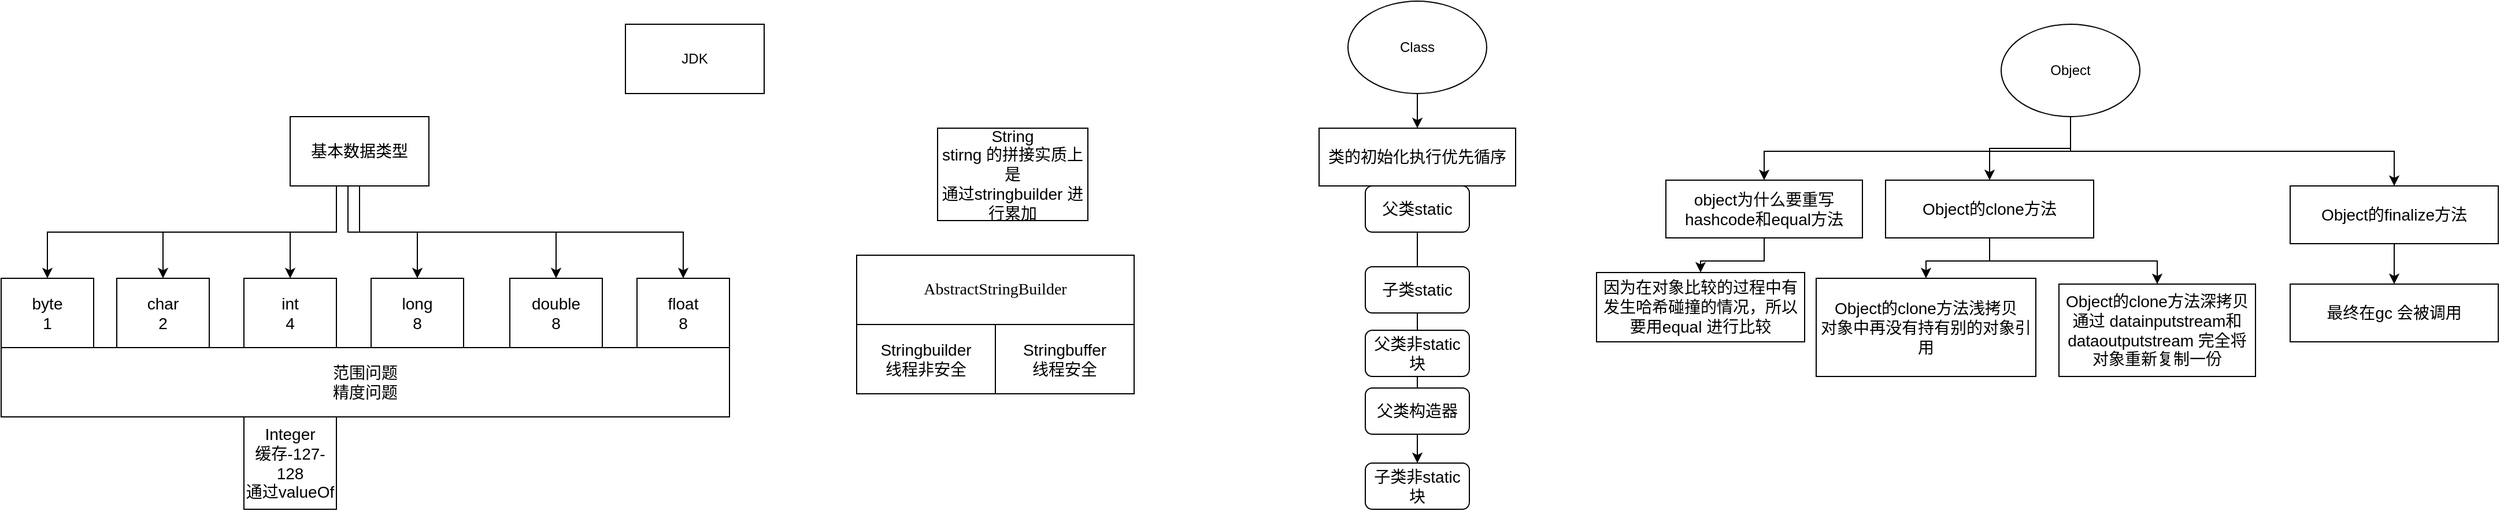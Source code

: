 <mxfile version="12.9.11" type="device"><diagram id="PPKYzkFbiY4WizCpd9hP" name="第 1 页"><mxGraphModel dx="1709" dy="806" grid="1" gridSize="10" guides="1" tooltips="1" connect="1" arrows="1" fold="1" page="1" pageScale="1" pageWidth="827" pageHeight="1169" math="0" shadow="0"><root><mxCell id="0"/><mxCell id="1" parent="0"/><mxCell id="_usr-hv8hdNdT_GW_3oA-1" value="JDK" style="rounded=0;whiteSpace=wrap;html=1;" vertex="1" parent="1"><mxGeometry x="500" y="20" width="120" height="60" as="geometry"/></mxCell><mxCell id="_usr-hv8hdNdT_GW_3oA-4" value="" style="edgeStyle=orthogonalEdgeStyle;rounded=0;orthogonalLoop=1;jettySize=auto;html=1;fontSize=14;" edge="1" parent="1" source="_usr-hv8hdNdT_GW_3oA-2" target="_usr-hv8hdNdT_GW_3oA-3"><mxGeometry relative="1" as="geometry"><Array as="points"><mxPoint x="250" y="200"/><mxPoint y="200"/></Array></mxGeometry></mxCell><mxCell id="_usr-hv8hdNdT_GW_3oA-12" style="edgeStyle=orthogonalEdgeStyle;rounded=0;orthogonalLoop=1;jettySize=auto;html=1;fontSize=14;" edge="1" parent="1" source="_usr-hv8hdNdT_GW_3oA-2" target="_usr-hv8hdNdT_GW_3oA-5"><mxGeometry relative="1" as="geometry"><Array as="points"><mxPoint x="250" y="200"/><mxPoint x="100" y="200"/></Array></mxGeometry></mxCell><mxCell id="_usr-hv8hdNdT_GW_3oA-13" style="edgeStyle=orthogonalEdgeStyle;rounded=0;orthogonalLoop=1;jettySize=auto;html=1;entryX=0.5;entryY=0;entryDx=0;entryDy=0;fontSize=14;" edge="1" parent="1" source="_usr-hv8hdNdT_GW_3oA-2" target="_usr-hv8hdNdT_GW_3oA-8"><mxGeometry relative="1" as="geometry"><Array as="points"><mxPoint x="250" y="200"/><mxPoint x="210" y="200"/></Array></mxGeometry></mxCell><mxCell id="_usr-hv8hdNdT_GW_3oA-14" style="edgeStyle=orthogonalEdgeStyle;rounded=0;orthogonalLoop=1;jettySize=auto;html=1;fontSize=14;" edge="1" parent="1" source="_usr-hv8hdNdT_GW_3oA-2" target="_usr-hv8hdNdT_GW_3oA-7"><mxGeometry relative="1" as="geometry"/></mxCell><mxCell id="_usr-hv8hdNdT_GW_3oA-15" style="edgeStyle=orthogonalEdgeStyle;rounded=0;orthogonalLoop=1;jettySize=auto;html=1;fontSize=14;" edge="1" parent="1" source="_usr-hv8hdNdT_GW_3oA-2" target="_usr-hv8hdNdT_GW_3oA-9"><mxGeometry relative="1" as="geometry"><Array as="points"><mxPoint x="260" y="200"/><mxPoint x="440" y="200"/></Array></mxGeometry></mxCell><mxCell id="_usr-hv8hdNdT_GW_3oA-16" style="edgeStyle=orthogonalEdgeStyle;rounded=0;orthogonalLoop=1;jettySize=auto;html=1;entryX=0.5;entryY=0;entryDx=0;entryDy=0;fontSize=14;" edge="1" parent="1" source="_usr-hv8hdNdT_GW_3oA-2" target="_usr-hv8hdNdT_GW_3oA-6"><mxGeometry relative="1" as="geometry"><Array as="points"><mxPoint x="260" y="200"/><mxPoint x="550" y="200"/></Array></mxGeometry></mxCell><mxCell id="_usr-hv8hdNdT_GW_3oA-2" value="基本数据类型" style="rounded=0;whiteSpace=wrap;html=1;fontSize=14;" vertex="1" parent="1"><mxGeometry x="210" y="100" width="120" height="60" as="geometry"/></mxCell><mxCell id="_usr-hv8hdNdT_GW_3oA-3" value="byte&lt;br style=&quot;font-size: 14px;&quot;&gt;1" style="rounded=0;whiteSpace=wrap;html=1;fontSize=14;" vertex="1" parent="1"><mxGeometry x="-40" y="240" width="80" height="60" as="geometry"/></mxCell><mxCell id="_usr-hv8hdNdT_GW_3oA-5" value="char&lt;br style=&quot;font-size: 14px;&quot;&gt;2" style="rounded=0;whiteSpace=wrap;html=1;fontSize=14;" vertex="1" parent="1"><mxGeometry x="60" y="240" width="80" height="60" as="geometry"/></mxCell><mxCell id="_usr-hv8hdNdT_GW_3oA-6" value="float&lt;br style=&quot;font-size: 14px;&quot;&gt;8" style="rounded=0;whiteSpace=wrap;html=1;fontSize=14;" vertex="1" parent="1"><mxGeometry x="510" y="240" width="80" height="60" as="geometry"/></mxCell><mxCell id="_usr-hv8hdNdT_GW_3oA-7" value="long&lt;br style=&quot;font-size: 14px;&quot;&gt;8" style="rounded=0;whiteSpace=wrap;html=1;fontSize=14;" vertex="1" parent="1"><mxGeometry x="280" y="240" width="80" height="60" as="geometry"/></mxCell><mxCell id="_usr-hv8hdNdT_GW_3oA-8" value="int&lt;br style=&quot;font-size: 14px;&quot;&gt;4" style="rounded=0;whiteSpace=wrap;html=1;fontSize=14;" vertex="1" parent="1"><mxGeometry x="170" y="240" width="80" height="60" as="geometry"/></mxCell><mxCell id="_usr-hv8hdNdT_GW_3oA-9" value="double&lt;br style=&quot;font-size: 14px;&quot;&gt;8" style="rounded=0;whiteSpace=wrap;html=1;fontSize=14;" vertex="1" parent="1"><mxGeometry x="400" y="240" width="80" height="60" as="geometry"/></mxCell><mxCell id="_usr-hv8hdNdT_GW_3oA-44" value="范围问题&lt;br style=&quot;font-size: 14px;&quot;&gt;精度问题" style="rounded=0;whiteSpace=wrap;html=1;fontSize=14;" vertex="1" parent="1"><mxGeometry x="-40" y="300" width="630" height="60" as="geometry"/></mxCell><mxCell id="_usr-hv8hdNdT_GW_3oA-45" value="String&lt;br style=&quot;font-size: 14px;&quot;&gt;stirng 的拼接实质上是&lt;br style=&quot;font-size: 14px;&quot;&gt;通过stringbuilder 进行累加" style="rounded=0;whiteSpace=wrap;html=1;fontSize=14;" vertex="1" parent="1"><mxGeometry x="770" y="110" width="130" height="80" as="geometry"/></mxCell><mxCell id="_usr-hv8hdNdT_GW_3oA-47" value="Stringbuilder&lt;br style=&quot;font-size: 14px;&quot;&gt;线程非安全" style="rounded=0;whiteSpace=wrap;html=1;fontSize=14;" vertex="1" parent="1"><mxGeometry x="700" y="280" width="120" height="60" as="geometry"/></mxCell><mxCell id="_usr-hv8hdNdT_GW_3oA-48" value="Stringbuffer&lt;br style=&quot;font-size: 14px;&quot;&gt;线程安全" style="rounded=0;whiteSpace=wrap;html=1;fontSize=14;" vertex="1" parent="1"><mxGeometry x="820" y="280" width="120" height="60" as="geometry"/></mxCell><mxCell id="_usr-hv8hdNdT_GW_3oA-51" value="&lt;pre style=&quot;font-family: consolas; font-size: 14px;&quot;&gt;AbstractStringBuilder&lt;/pre&gt;" style="rounded=0;whiteSpace=wrap;html=1;fontSize=14;" vertex="1" parent="1"><mxGeometry x="700" y="220" width="240" height="60" as="geometry"/></mxCell><mxCell id="_usr-hv8hdNdT_GW_3oA-52" value="类的初始化执行优先循序" style="rounded=0;whiteSpace=wrap;html=1;fontSize=14;" vertex="1" parent="1"><mxGeometry x="1100" y="110" width="170" height="50" as="geometry"/></mxCell><mxCell id="_usr-hv8hdNdT_GW_3oA-66" style="edgeStyle=orthogonalEdgeStyle;rounded=0;orthogonalLoop=1;jettySize=auto;html=1;fontSize=14;" edge="1" parent="1" source="_usr-hv8hdNdT_GW_3oA-55" target="_usr-hv8hdNdT_GW_3oA-60"><mxGeometry relative="1" as="geometry"/></mxCell><mxCell id="_usr-hv8hdNdT_GW_3oA-55" value="父类static" style="rounded=1;whiteSpace=wrap;html=1;fontSize=14;" vertex="1" parent="1"><mxGeometry x="1140" y="160" width="90" height="40" as="geometry"/></mxCell><mxCell id="_usr-hv8hdNdT_GW_3oA-58" value="父类非static块" style="rounded=1;whiteSpace=wrap;html=1;fontSize=14;" vertex="1" parent="1"><mxGeometry x="1140" y="285" width="90" height="40" as="geometry"/></mxCell><mxCell id="_usr-hv8hdNdT_GW_3oA-59" value="父类构造器" style="rounded=1;whiteSpace=wrap;html=1;fontSize=14;" vertex="1" parent="1"><mxGeometry x="1140" y="335" width="90" height="40" as="geometry"/></mxCell><mxCell id="_usr-hv8hdNdT_GW_3oA-60" value="子类非static 块" style="rounded=1;whiteSpace=wrap;html=1;fontSize=14;" vertex="1" parent="1"><mxGeometry x="1140" y="400" width="90" height="40" as="geometry"/></mxCell><mxCell id="_usr-hv8hdNdT_GW_3oA-54" value="子类static" style="rounded=1;whiteSpace=wrap;html=1;fontSize=14;" vertex="1" parent="1"><mxGeometry x="1140" y="230" width="90" height="40" as="geometry"/></mxCell><mxCell id="_usr-hv8hdNdT_GW_3oA-67" value="Integer&lt;br style=&quot;font-size: 14px;&quot;&gt;缓存-127-128&lt;br style=&quot;font-size: 14px;&quot;&gt;通过valueOf" style="rounded=0;whiteSpace=wrap;html=1;fontSize=14;" vertex="1" parent="1"><mxGeometry x="170" y="360" width="80" height="80" as="geometry"/></mxCell><mxCell id="_usr-hv8hdNdT_GW_3oA-70" value="" style="edgeStyle=orthogonalEdgeStyle;rounded=0;orthogonalLoop=1;jettySize=auto;html=1;fontSize=14;" edge="1" parent="1" source="_usr-hv8hdNdT_GW_3oA-68" target="_usr-hv8hdNdT_GW_3oA-69"><mxGeometry relative="1" as="geometry"/></mxCell><mxCell id="_usr-hv8hdNdT_GW_3oA-68" value="object为什么要重写hashcode和equal方法" style="rounded=0;whiteSpace=wrap;html=1;fontSize=14;" vertex="1" parent="1"><mxGeometry x="1400" y="155" width="170" height="50" as="geometry"/></mxCell><mxCell id="_usr-hv8hdNdT_GW_3oA-69" value="因为在对象比较的过程中有发生哈希碰撞的情况，所以要用equal 进行比较" style="rounded=0;whiteSpace=wrap;html=1;fontSize=14;" vertex="1" parent="1"><mxGeometry x="1340" y="235" width="180" height="60" as="geometry"/></mxCell><mxCell id="_usr-hv8hdNdT_GW_3oA-74" style="edgeStyle=orthogonalEdgeStyle;rounded=0;orthogonalLoop=1;jettySize=auto;html=1;fontSize=14;" edge="1" parent="1" source="_usr-hv8hdNdT_GW_3oA-72" target="_usr-hv8hdNdT_GW_3oA-68"><mxGeometry relative="1" as="geometry"><Array as="points"><mxPoint x="1750" y="130"/><mxPoint x="1485" y="130"/></Array></mxGeometry></mxCell><mxCell id="_usr-hv8hdNdT_GW_3oA-78" style="edgeStyle=orthogonalEdgeStyle;rounded=0;orthogonalLoop=1;jettySize=auto;html=1;fontSize=14;" edge="1" parent="1" source="_usr-hv8hdNdT_GW_3oA-72" target="_usr-hv8hdNdT_GW_3oA-77"><mxGeometry relative="1" as="geometry"/></mxCell><mxCell id="_usr-hv8hdNdT_GW_3oA-89" style="edgeStyle=orthogonalEdgeStyle;rounded=0;orthogonalLoop=1;jettySize=auto;html=1;fontSize=14;" edge="1" parent="1" source="_usr-hv8hdNdT_GW_3oA-72" target="_usr-hv8hdNdT_GW_3oA-85"><mxGeometry relative="1" as="geometry"><Array as="points"><mxPoint x="1750" y="130"/><mxPoint x="2030" y="130"/></Array></mxGeometry></mxCell><mxCell id="_usr-hv8hdNdT_GW_3oA-72" value="Object" style="ellipse;whiteSpace=wrap;html=1;" vertex="1" parent="1"><mxGeometry x="1690" y="20" width="120" height="80" as="geometry"/></mxCell><mxCell id="_usr-hv8hdNdT_GW_3oA-76" style="edgeStyle=orthogonalEdgeStyle;rounded=0;orthogonalLoop=1;jettySize=auto;html=1;entryX=0.5;entryY=0;entryDx=0;entryDy=0;fontSize=14;" edge="1" parent="1" source="_usr-hv8hdNdT_GW_3oA-75" target="_usr-hv8hdNdT_GW_3oA-52"><mxGeometry relative="1" as="geometry"/></mxCell><mxCell id="_usr-hv8hdNdT_GW_3oA-75" value="Class" style="ellipse;whiteSpace=wrap;html=1;" vertex="1" parent="1"><mxGeometry x="1125" width="120" height="80" as="geometry"/></mxCell><mxCell id="_usr-hv8hdNdT_GW_3oA-82" value="" style="edgeStyle=orthogonalEdgeStyle;rounded=0;orthogonalLoop=1;jettySize=auto;html=1;fontSize=14;" edge="1" parent="1" source="_usr-hv8hdNdT_GW_3oA-77" target="_usr-hv8hdNdT_GW_3oA-81"><mxGeometry relative="1" as="geometry"/></mxCell><mxCell id="_usr-hv8hdNdT_GW_3oA-84" style="edgeStyle=orthogonalEdgeStyle;rounded=0;orthogonalLoop=1;jettySize=auto;html=1;fontSize=14;" edge="1" parent="1" source="_usr-hv8hdNdT_GW_3oA-77" target="_usr-hv8hdNdT_GW_3oA-83"><mxGeometry relative="1" as="geometry"/></mxCell><mxCell id="_usr-hv8hdNdT_GW_3oA-77" value="Object的clone方法" style="rounded=0;whiteSpace=wrap;html=1;fontSize=14;" vertex="1" parent="1"><mxGeometry x="1590" y="155" width="180" height="50" as="geometry"/></mxCell><mxCell id="_usr-hv8hdNdT_GW_3oA-81" value="Object的clone方法浅拷贝&lt;br style=&quot;font-size: 14px;&quot;&gt;对象中再没有持有别的对象引用" style="rounded=0;whiteSpace=wrap;html=1;fontSize=14;" vertex="1" parent="1"><mxGeometry x="1530" y="240" width="190" height="85" as="geometry"/></mxCell><mxCell id="_usr-hv8hdNdT_GW_3oA-83" value="Object的clone方法深拷贝&lt;br style=&quot;font-size: 14px;&quot;&gt;通过 datainputstream和dataoutputstream 完全将对象重新复制一份" style="rounded=0;whiteSpace=wrap;html=1;fontSize=14;" vertex="1" parent="1"><mxGeometry x="1740" y="245" width="170" height="80" as="geometry"/></mxCell><mxCell id="_usr-hv8hdNdT_GW_3oA-88" value="" style="edgeStyle=orthogonalEdgeStyle;rounded=0;orthogonalLoop=1;jettySize=auto;html=1;fontSize=14;" edge="1" parent="1" source="_usr-hv8hdNdT_GW_3oA-85" target="_usr-hv8hdNdT_GW_3oA-87"><mxGeometry relative="1" as="geometry"/></mxCell><mxCell id="_usr-hv8hdNdT_GW_3oA-85" value="Object的finalize方法" style="rounded=0;whiteSpace=wrap;html=1;fontSize=14;" vertex="1" parent="1"><mxGeometry x="1940" y="160" width="180" height="50" as="geometry"/></mxCell><mxCell id="_usr-hv8hdNdT_GW_3oA-87" value="最终在gc 会被调用" style="rounded=0;whiteSpace=wrap;html=1;fontSize=14;" vertex="1" parent="1"><mxGeometry x="1940" y="245" width="180" height="50" as="geometry"/></mxCell></root></mxGraphModel></diagram></mxfile>